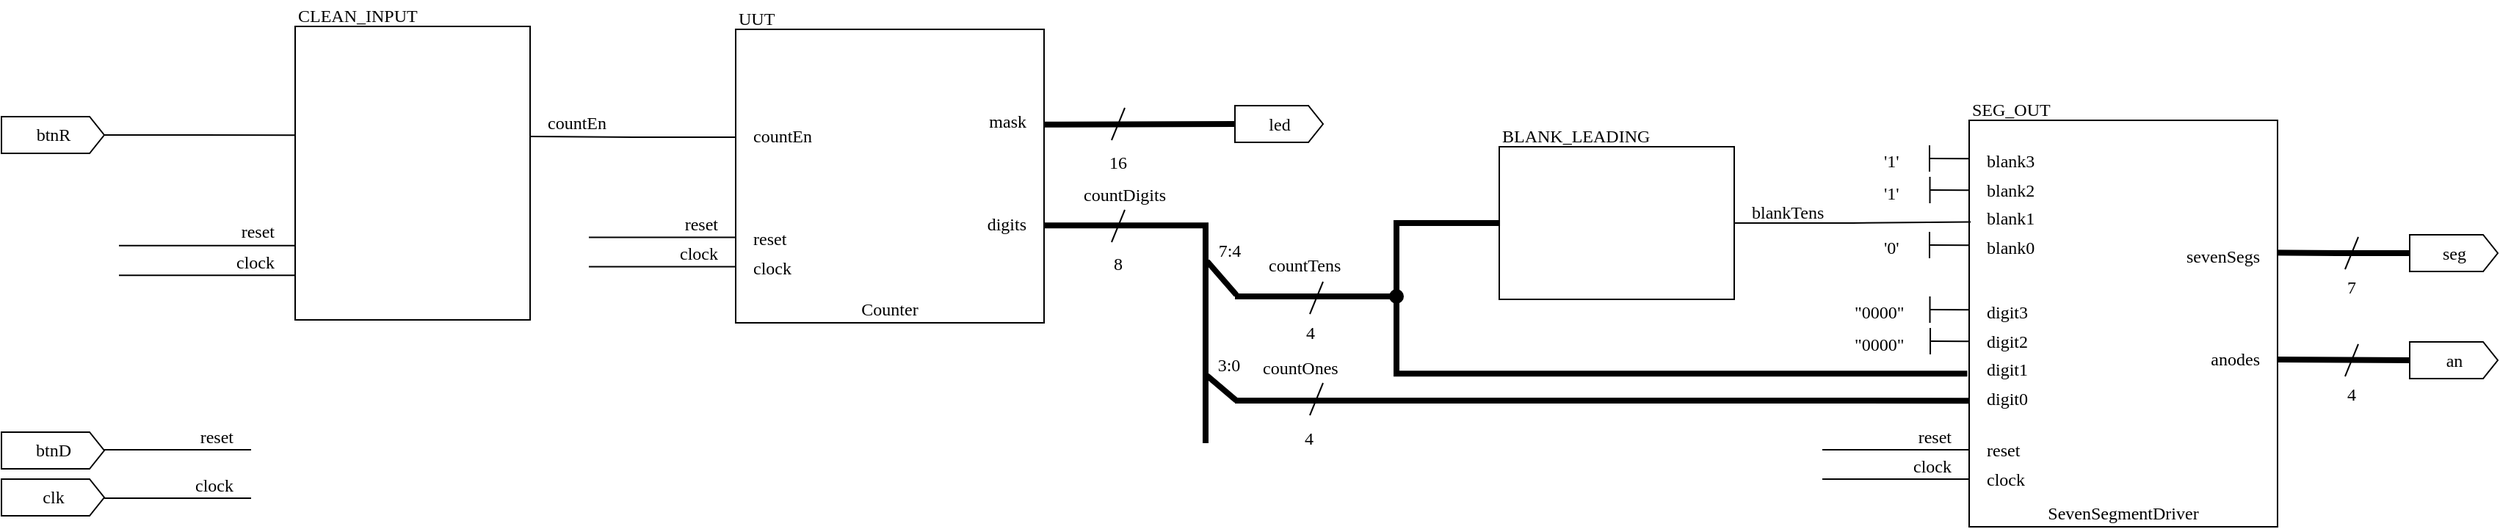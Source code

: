 <mxfile version="26.0.9">
  <diagram name="Page-1" id="qsbnJeBw_hMP2xTk_HLg">
    <mxGraphModel dx="472" dy="827" grid="1" gridSize="10" guides="1" tooltips="1" connect="1" arrows="1" fold="1" page="1" pageScale="1" pageWidth="850" pageHeight="1100" math="0" shadow="0">
      <root>
        <mxCell id="0" />
        <mxCell id="1" parent="0" />
        <mxCell id="AATds2I5sKl3luiFkeHi-94" style="edgeStyle=orthogonalEdgeStyle;rounded=0;orthogonalLoop=1;jettySize=auto;html=1;exitX=0;exitY=0.5;exitDx=0;exitDy=0;exitPerimeter=0;entryX=1;entryY=0.48;entryDx=0;entryDy=0;entryPerimeter=0;endArrow=none;endFill=0;strokeWidth=4;fontStyle=0" parent="1" source="AATds2I5sKl3luiFkeHi-92" edge="1">
          <mxGeometry relative="1" as="geometry">
            <mxPoint x="1590" y="282.96" as="targetPoint" />
          </mxGeometry>
        </mxCell>
        <mxCell id="AATds2I5sKl3luiFkeHi-95" style="edgeStyle=orthogonalEdgeStyle;rounded=0;orthogonalLoop=1;jettySize=auto;html=1;exitX=0;exitY=0.5;exitDx=0;exitDy=0;exitPerimeter=0;entryX=0.952;entryY=0.217;entryDx=0;entryDy=0;entryPerimeter=0;endArrow=none;endFill=0;strokeWidth=4;fontStyle=0" parent="1" source="AATds2I5sKl3luiFkeHi-91" edge="1">
          <mxGeometry relative="1" as="geometry">
            <mxPoint x="1579.92" y="210.109" as="targetPoint" />
          </mxGeometry>
        </mxCell>
        <mxCell id="AATds2I5sKl3luiFkeHi-2" value="" style="rounded=0;whiteSpace=wrap;html=1;fontStyle=0" parent="1" vertex="1">
          <mxGeometry x="540" y="58" width="210" height="200" as="geometry" />
        </mxCell>
        <mxCell id="AATds2I5sKl3luiFkeHi-3" value="UUT" style="text;html=1;align=left;verticalAlign=bottom;whiteSpace=wrap;rounded=0;fontFamily=Lucida Console;fontStyle=0" parent="1" vertex="1">
          <mxGeometry x="540" y="40" width="210" height="20" as="geometry" />
        </mxCell>
        <mxCell id="AATds2I5sKl3luiFkeHi-4" value="Counter" style="text;html=1;align=center;verticalAlign=bottom;whiteSpace=wrap;rounded=0;fontFamily=Lucida Console;fontStyle=0" parent="1" vertex="1">
          <mxGeometry x="540" y="238" width="210" height="20" as="geometry" />
        </mxCell>
        <mxCell id="AATds2I5sKl3luiFkeHi-5" value="countEn" style="text;html=1;align=left;verticalAlign=bottom;whiteSpace=wrap;rounded=0;fontFamily=Lucida Console;fontStyle=0" parent="1" vertex="1">
          <mxGeometry x="550" y="120" width="50" height="20" as="geometry" />
        </mxCell>
        <mxCell id="AATds2I5sKl3luiFkeHi-7" value="clock" style="text;html=1;align=left;verticalAlign=bottom;whiteSpace=wrap;rounded=0;fontFamily=Lucida Console;fontStyle=0" parent="1" vertex="1">
          <mxGeometry x="550" y="210" width="50" height="20" as="geometry" />
        </mxCell>
        <mxCell id="AATds2I5sKl3luiFkeHi-8" value="reset" style="text;html=1;align=left;verticalAlign=bottom;whiteSpace=wrap;rounded=0;fontFamily=Lucida Console;fontStyle=0" parent="1" vertex="1">
          <mxGeometry x="550" y="190" width="50" height="20" as="geometry" />
        </mxCell>
        <mxCell id="AATds2I5sKl3luiFkeHi-9" value="" style="endArrow=none;html=1;rounded=0;fontStyle=0" parent="1" edge="1">
          <mxGeometry width="50" height="50" relative="1" as="geometry">
            <mxPoint x="440" y="199.75" as="sourcePoint" />
            <mxPoint x="540" y="199.75" as="targetPoint" />
            <Array as="points">
              <mxPoint x="450" y="199.75" />
            </Array>
          </mxGeometry>
        </mxCell>
        <mxCell id="AATds2I5sKl3luiFkeHi-10" value="reset" style="text;html=1;align=right;verticalAlign=bottom;whiteSpace=wrap;rounded=0;fontFamily=Lucida Console;fontStyle=0" parent="1" vertex="1">
          <mxGeometry x="460" y="179.75" width="70" height="20" as="geometry" />
        </mxCell>
        <mxCell id="AATds2I5sKl3luiFkeHi-11" value="" style="endArrow=none;html=1;rounded=0;fontStyle=0" parent="1" edge="1">
          <mxGeometry width="50" height="50" relative="1" as="geometry">
            <mxPoint x="440" y="219.75" as="sourcePoint" />
            <mxPoint x="540" y="219.75" as="targetPoint" />
            <Array as="points">
              <mxPoint x="450" y="219.75" />
            </Array>
          </mxGeometry>
        </mxCell>
        <mxCell id="AATds2I5sKl3luiFkeHi-12" value="clock" style="text;html=1;align=right;verticalAlign=bottom;whiteSpace=wrap;rounded=0;fontFamily=Lucida Console;fontStyle=0" parent="1" vertex="1">
          <mxGeometry x="460" y="199.75" width="70" height="20" as="geometry" />
        </mxCell>
        <mxCell id="AATds2I5sKl3luiFkeHi-13" value="digits" style="text;html=1;align=right;verticalAlign=bottom;whiteSpace=wrap;rounded=0;fontFamily=Lucida Console;fontStyle=0" parent="1" vertex="1">
          <mxGeometry x="690" y="180" width="50" height="20" as="geometry" />
        </mxCell>
        <mxCell id="AATds2I5sKl3luiFkeHi-14" value="mask" style="text;html=1;align=right;verticalAlign=bottom;whiteSpace=wrap;rounded=0;fontFamily=Lucida Console;fontStyle=0" parent="1" vertex="1">
          <mxGeometry x="690" y="110" width="50" height="20" as="geometry" />
        </mxCell>
        <mxCell id="AATds2I5sKl3luiFkeHi-15" value="btnR" style="html=1;shadow=0;dashed=0;align=center;verticalAlign=middle;shape=mxgraph.arrows2.arrow;dy=0;dx=10;notch=0;fontFamily=Lucida Console;fontStyle=0" parent="1" vertex="1">
          <mxGeometry x="40" y="117.5" width="70" height="25" as="geometry" />
        </mxCell>
        <mxCell id="AATds2I5sKl3luiFkeHi-17" style="edgeStyle=orthogonalEdgeStyle;rounded=0;orthogonalLoop=1;jettySize=auto;html=1;exitX=1;exitY=0.5;exitDx=0;exitDy=0;exitPerimeter=0;entryX=0;entryY=0.373;entryDx=0;entryDy=0;entryPerimeter=0;endArrow=none;endFill=0;fontStyle=0" parent="1" source="AATds2I5sKl3luiFkeHi-15" edge="1">
          <mxGeometry relative="1" as="geometry">
            <mxPoint x="240" y="130.1" as="targetPoint" />
          </mxGeometry>
        </mxCell>
        <mxCell id="AATds2I5sKl3luiFkeHi-18" value="" style="endArrow=none;html=1;rounded=0;fontStyle=0" parent="1" edge="1">
          <mxGeometry width="50" height="50" relative="1" as="geometry">
            <mxPoint x="110" y="344.5" as="sourcePoint" />
            <mxPoint x="210" y="344.5" as="targetPoint" />
            <Array as="points">
              <mxPoint x="120" y="344.5" />
            </Array>
          </mxGeometry>
        </mxCell>
        <mxCell id="AATds2I5sKl3luiFkeHi-19" value="reset" style="text;html=1;align=right;verticalAlign=bottom;whiteSpace=wrap;rounded=0;fontFamily=Lucida Console;fontStyle=0" parent="1" vertex="1">
          <mxGeometry x="130" y="324.5" width="70" height="20" as="geometry" />
        </mxCell>
        <mxCell id="AATds2I5sKl3luiFkeHi-20" value="" style="endArrow=none;html=1;rounded=0;fontStyle=0" parent="1" edge="1">
          <mxGeometry width="50" height="50" relative="1" as="geometry">
            <mxPoint x="110" y="377.5" as="sourcePoint" />
            <mxPoint x="210" y="377.5" as="targetPoint" />
            <Array as="points">
              <mxPoint x="120" y="377.5" />
            </Array>
          </mxGeometry>
        </mxCell>
        <mxCell id="AATds2I5sKl3luiFkeHi-21" value="clock" style="text;html=1;align=right;verticalAlign=bottom;whiteSpace=wrap;rounded=0;fontFamily=Lucida Console;fontStyle=0" parent="1" vertex="1">
          <mxGeometry x="130" y="357.5" width="70" height="20" as="geometry" />
        </mxCell>
        <mxCell id="AATds2I5sKl3luiFkeHi-22" value="btnD" style="html=1;shadow=0;dashed=0;align=center;verticalAlign=middle;shape=mxgraph.arrows2.arrow;dy=0;dx=10;notch=0;fontFamily=Lucida Console;fontStyle=0" parent="1" vertex="1">
          <mxGeometry x="40" y="332.5" width="70" height="25" as="geometry" />
        </mxCell>
        <mxCell id="AATds2I5sKl3luiFkeHi-23" value="clk" style="html=1;shadow=0;dashed=0;align=center;verticalAlign=middle;shape=mxgraph.arrows2.arrow;dy=0;dx=10;notch=0;fontFamily=Lucida Console;fontStyle=0" parent="1" vertex="1">
          <mxGeometry x="40" y="364.5" width="70" height="25" as="geometry" />
        </mxCell>
        <mxCell id="AATds2I5sKl3luiFkeHi-24" value="" style="endArrow=none;html=1;rounded=0;strokeWidth=4;edgeStyle=elbowEdgeStyle;fontStyle=0" parent="1" edge="1">
          <mxGeometry width="50" height="50" relative="1" as="geometry">
            <mxPoint x="750" y="191.57" as="sourcePoint" />
            <mxPoint x="860" y="340" as="targetPoint" />
            <Array as="points">
              <mxPoint x="860" y="270" />
            </Array>
          </mxGeometry>
        </mxCell>
        <mxCell id="AATds2I5sKl3luiFkeHi-25" value="countDigits" style="text;html=1;align=center;verticalAlign=bottom;whiteSpace=wrap;rounded=0;fontFamily=Lucida Console;fontStyle=0" parent="1" vertex="1">
          <mxGeometry x="750" y="160" width="110" height="20" as="geometry" />
        </mxCell>
        <mxCell id="AATds2I5sKl3luiFkeHi-27" value="8" style="text;html=1;align=center;verticalAlign=bottom;whiteSpace=wrap;rounded=0;fontFamily=Lucida Console;fontStyle=0" parent="1" vertex="1">
          <mxGeometry x="770" y="206.75" width="61" height="20" as="geometry" />
        </mxCell>
        <mxCell id="AATds2I5sKl3luiFkeHi-28" value="" style="endArrow=none;html=1;rounded=0;strokeWidth=4;entryX=0;entryY=0.5;entryDx=0;entryDy=0;entryPerimeter=0;fontStyle=0" parent="1" target="AATds2I5sKl3luiFkeHi-33" edge="1">
          <mxGeometry width="50" height="50" relative="1" as="geometry">
            <mxPoint x="750" y="122.82" as="sourcePoint" />
            <mxPoint x="850" y="122.82" as="targetPoint" />
            <Array as="points">
              <mxPoint x="760" y="122.82" />
            </Array>
          </mxGeometry>
        </mxCell>
        <mxCell id="AATds2I5sKl3luiFkeHi-31" value="16" style="text;html=1;align=center;verticalAlign=bottom;whiteSpace=wrap;rounded=0;fontFamily=Lucida Console;fontStyle=0" parent="1" vertex="1">
          <mxGeometry x="770" y="138" width="61" height="20" as="geometry" />
        </mxCell>
        <mxCell id="AATds2I5sKl3luiFkeHi-33" value="led" style="html=1;shadow=0;dashed=0;align=center;verticalAlign=middle;shape=mxgraph.arrows2.arrow;dy=0;dx=10;notch=0;fontFamily=Lucida Console;fontStyle=0" parent="1" vertex="1">
          <mxGeometry x="880" y="110" width="60" height="25" as="geometry" />
        </mxCell>
        <mxCell id="AATds2I5sKl3luiFkeHi-35" value="" style="endArrow=none;html=1;rounded=0;strokeWidth=4;fontStyle=0" parent="1" edge="1">
          <mxGeometry width="50" height="50" relative="1" as="geometry">
            <mxPoint x="861" y="216" as="sourcePoint" />
            <mxPoint x="881" y="239" as="targetPoint" />
          </mxGeometry>
        </mxCell>
        <mxCell id="AATds2I5sKl3luiFkeHi-36" value="" style="endArrow=none;html=1;rounded=0;strokeWidth=4;fontStyle=0" parent="1" edge="1">
          <mxGeometry width="50" height="50" relative="1" as="geometry">
            <mxPoint x="861" y="294" as="sourcePoint" />
            <mxPoint x="881" y="311" as="targetPoint" />
          </mxGeometry>
        </mxCell>
        <mxCell id="AATds2I5sKl3luiFkeHi-37" value="" style="endArrow=none;html=1;rounded=0;strokeWidth=4;entryX=-0.006;entryY=0.623;entryDx=0;entryDy=0;edgeStyle=elbowEdgeStyle;entryPerimeter=0;fontStyle=0" parent="1" target="AATds2I5sKl3luiFkeHi-49" edge="1">
          <mxGeometry width="50" height="50" relative="1" as="geometry">
            <mxPoint x="880" y="240" as="sourcePoint" />
            <mxPoint x="1010" y="261" as="targetPoint" />
            <Array as="points">
              <mxPoint x="990" y="293" />
            </Array>
          </mxGeometry>
        </mxCell>
        <mxCell id="AATds2I5sKl3luiFkeHi-39" value="4" style="text;html=1;align=center;verticalAlign=bottom;whiteSpace=wrap;rounded=0;fontFamily=Lucida Console;fontStyle=0" parent="1" vertex="1">
          <mxGeometry x="901" y="254" width="61" height="20" as="geometry" />
        </mxCell>
        <mxCell id="AATds2I5sKl3luiFkeHi-40" value="" style="endArrow=none;html=1;rounded=0;strokeWidth=4;entryX=0.006;entryY=0.69;entryDx=0;entryDy=0;entryPerimeter=0;edgeStyle=elbowEdgeStyle;fontStyle=0" parent="1" target="AATds2I5sKl3luiFkeHi-49" edge="1">
          <mxGeometry width="50" height="50" relative="1" as="geometry">
            <mxPoint x="880" y="311" as="sourcePoint" />
            <mxPoint x="1009" y="333" as="targetPoint" />
            <Array as="points">
              <mxPoint x="1250" y="350" />
            </Array>
          </mxGeometry>
        </mxCell>
        <mxCell id="AATds2I5sKl3luiFkeHi-42" value="4" style="text;html=1;align=center;verticalAlign=bottom;whiteSpace=wrap;rounded=0;fontFamily=Lucida Console;fontStyle=0" parent="1" vertex="1">
          <mxGeometry x="900" y="326" width="61" height="20" as="geometry" />
        </mxCell>
        <mxCell id="AATds2I5sKl3luiFkeHi-43" value="countTens" style="text;html=1;align=left;verticalAlign=bottom;whiteSpace=wrap;rounded=0;fontFamily=Lucida Console;fontStyle=0" parent="1" vertex="1">
          <mxGeometry x="901" y="208" width="70" height="20" as="geometry" />
        </mxCell>
        <mxCell id="AATds2I5sKl3luiFkeHi-44" value="countOnes" style="text;html=1;align=left;verticalAlign=bottom;whiteSpace=wrap;rounded=0;fontFamily=Lucida Console;fontStyle=0" parent="1" vertex="1">
          <mxGeometry x="896.5" y="278" width="70" height="20" as="geometry" />
        </mxCell>
        <mxCell id="AATds2I5sKl3luiFkeHi-45" value="" style="endArrow=oval;html=1;rounded=0;edgeStyle=orthogonalEdgeStyle;startArrow=none;startFill=0;endFill=1;strokeWidth=4;exitX=0;exitY=0.5;exitDx=0;exitDy=0;fontStyle=0" parent="1" source="AATds2I5sKl3luiFkeHi-47" edge="1">
          <mxGeometry width="50" height="50" relative="1" as="geometry">
            <mxPoint x="1020" y="420" as="sourcePoint" />
            <mxPoint x="990" y="240" as="targetPoint" />
            <Array as="points">
              <mxPoint x="990" y="190" />
            </Array>
          </mxGeometry>
        </mxCell>
        <mxCell id="AATds2I5sKl3luiFkeHi-47" value="" style="rounded=0;whiteSpace=wrap;html=1;fontStyle=0" parent="1" vertex="1">
          <mxGeometry x="1060" y="138" width="160" height="104" as="geometry" />
        </mxCell>
        <mxCell id="AATds2I5sKl3luiFkeHi-48" value="BLANK_LEADING" style="text;html=1;align=left;verticalAlign=bottom;whiteSpace=wrap;rounded=0;fontFamily=Lucida Console;fontStyle=0" parent="1" vertex="1">
          <mxGeometry x="1060" y="120" width="160" height="20" as="geometry" />
        </mxCell>
        <mxCell id="AATds2I5sKl3luiFkeHi-49" value="" style="rounded=0;whiteSpace=wrap;html=1;fontStyle=0" parent="1" vertex="1">
          <mxGeometry x="1380" y="120" width="210" height="277" as="geometry" />
        </mxCell>
        <mxCell id="AATds2I5sKl3luiFkeHi-50" value="SEG_OUT" style="text;html=1;align=left;verticalAlign=bottom;whiteSpace=wrap;rounded=0;fontFamily=Lucida Console;fontStyle=0" parent="1" vertex="1">
          <mxGeometry x="1380" y="102" width="210" height="20" as="geometry" />
        </mxCell>
        <mxCell id="AATds2I5sKl3luiFkeHi-51" value="SevenSegmentDriver" style="text;html=1;align=center;verticalAlign=bottom;whiteSpace=wrap;rounded=0;fontFamily=Lucida Console;fontStyle=0" parent="1" vertex="1">
          <mxGeometry x="1380" y="377" width="210" height="20" as="geometry" />
        </mxCell>
        <mxCell id="AATds2I5sKl3luiFkeHi-52" value="digit3" style="text;html=1;align=left;verticalAlign=bottom;whiteSpace=wrap;rounded=0;fontFamily=Lucida Console;fontStyle=0" parent="1" vertex="1">
          <mxGeometry x="1390" y="240" width="50" height="20" as="geometry" />
        </mxCell>
        <mxCell id="AATds2I5sKl3luiFkeHi-53" value="clock" style="text;html=1;align=left;verticalAlign=bottom;whiteSpace=wrap;rounded=0;fontFamily=Lucida Console;fontStyle=0" parent="1" vertex="1">
          <mxGeometry x="1390" y="353.81" width="50" height="20" as="geometry" />
        </mxCell>
        <mxCell id="AATds2I5sKl3luiFkeHi-54" value="reset" style="text;html=1;align=left;verticalAlign=bottom;whiteSpace=wrap;rounded=0;fontFamily=Lucida Console;fontStyle=0" parent="1" vertex="1">
          <mxGeometry x="1390" y="333.81" width="50" height="20" as="geometry" />
        </mxCell>
        <mxCell id="AATds2I5sKl3luiFkeHi-55" value="anodes" style="text;html=1;align=right;verticalAlign=bottom;whiteSpace=wrap;rounded=0;fontFamily=Lucida Console;fontStyle=0" parent="1" vertex="1">
          <mxGeometry x="1530" y="272" width="50" height="20" as="geometry" />
        </mxCell>
        <mxCell id="AATds2I5sKl3luiFkeHi-56" value="sevenSegs" style="text;html=1;align=right;verticalAlign=bottom;whiteSpace=wrap;rounded=0;fontFamily=Lucida Console;fontStyle=0" parent="1" vertex="1">
          <mxGeometry x="1500" y="202" width="80" height="20" as="geometry" />
        </mxCell>
        <mxCell id="AATds2I5sKl3luiFkeHi-57" value="digit2" style="text;html=1;align=left;verticalAlign=bottom;whiteSpace=wrap;rounded=0;fontFamily=Lucida Console;fontStyle=0" parent="1" vertex="1">
          <mxGeometry x="1390" y="260" width="50" height="20" as="geometry" />
        </mxCell>
        <mxCell id="AATds2I5sKl3luiFkeHi-58" value="digit1" style="text;html=1;align=left;verticalAlign=bottom;whiteSpace=wrap;rounded=0;fontFamily=Lucida Console;fontStyle=0" parent="1" vertex="1">
          <mxGeometry x="1390" y="279" width="50" height="20" as="geometry" />
        </mxCell>
        <mxCell id="AATds2I5sKl3luiFkeHi-59" value="digit0" style="text;html=1;align=left;verticalAlign=bottom;whiteSpace=wrap;rounded=0;fontFamily=Lucida Console;fontStyle=0" parent="1" vertex="1">
          <mxGeometry x="1390" y="299" width="50" height="20" as="geometry" />
        </mxCell>
        <mxCell id="AATds2I5sKl3luiFkeHi-60" value="blank3" style="text;html=1;align=left;verticalAlign=bottom;whiteSpace=wrap;rounded=0;fontFamily=Lucida Console;fontStyle=0" parent="1" vertex="1">
          <mxGeometry x="1390" y="137" width="50" height="20" as="geometry" />
        </mxCell>
        <mxCell id="AATds2I5sKl3luiFkeHi-61" value="blank2" style="text;html=1;align=left;verticalAlign=bottom;whiteSpace=wrap;rounded=0;fontFamily=Lucida Console;fontStyle=0" parent="1" vertex="1">
          <mxGeometry x="1390" y="157" width="50" height="20" as="geometry" />
        </mxCell>
        <mxCell id="AATds2I5sKl3luiFkeHi-62" value="blank1" style="text;html=1;align=left;verticalAlign=bottom;whiteSpace=wrap;rounded=0;fontFamily=Lucida Console;fontStyle=0" parent="1" vertex="1">
          <mxGeometry x="1390" y="176" width="50" height="20" as="geometry" />
        </mxCell>
        <mxCell id="AATds2I5sKl3luiFkeHi-63" value="blank0" style="text;html=1;align=left;verticalAlign=bottom;whiteSpace=wrap;rounded=0;fontFamily=Lucida Console;fontStyle=0" parent="1" vertex="1">
          <mxGeometry x="1390" y="196" width="50" height="20" as="geometry" />
        </mxCell>
        <mxCell id="AATds2I5sKl3luiFkeHi-64" value="" style="endArrow=none;html=1;rounded=0;fontStyle=0" parent="1" edge="1">
          <mxGeometry width="50" height="50" relative="1" as="geometry">
            <mxPoint x="1280" y="344.5" as="sourcePoint" />
            <mxPoint x="1380" y="344.5" as="targetPoint" />
            <Array as="points">
              <mxPoint x="1290" y="344.5" />
            </Array>
          </mxGeometry>
        </mxCell>
        <mxCell id="AATds2I5sKl3luiFkeHi-65" value="reset" style="text;html=1;align=right;verticalAlign=bottom;whiteSpace=wrap;rounded=0;fontFamily=Lucida Console;fontStyle=0" parent="1" vertex="1">
          <mxGeometry x="1300" y="324.5" width="70" height="20" as="geometry" />
        </mxCell>
        <mxCell id="AATds2I5sKl3luiFkeHi-66" value="" style="endArrow=none;html=1;rounded=0;fontStyle=0" parent="1" edge="1">
          <mxGeometry width="50" height="50" relative="1" as="geometry">
            <mxPoint x="1280" y="364.5" as="sourcePoint" />
            <mxPoint x="1380" y="364.5" as="targetPoint" />
            <Array as="points">
              <mxPoint x="1290" y="364.5" />
            </Array>
          </mxGeometry>
        </mxCell>
        <mxCell id="AATds2I5sKl3luiFkeHi-67" value="clock" style="text;html=1;align=right;verticalAlign=bottom;whiteSpace=wrap;rounded=0;fontFamily=Lucida Console;fontStyle=0" parent="1" vertex="1">
          <mxGeometry x="1300" y="344.5" width="70" height="20" as="geometry" />
        </mxCell>
        <mxCell id="AATds2I5sKl3luiFkeHi-68" value="" style="endArrow=none;html=1;rounded=0;entryX=-0.006;entryY=0.419;entryDx=0;entryDy=0;entryPerimeter=0;fontStyle=0" parent="1" edge="1">
          <mxGeometry width="50" height="50" relative="1" as="geometry">
            <mxPoint x="1353" y="146" as="sourcePoint" />
            <mxPoint x="1379.74" y="146.063" as="targetPoint" />
          </mxGeometry>
        </mxCell>
        <mxCell id="AATds2I5sKl3luiFkeHi-69" value="" style="endArrow=none;html=1;rounded=0;fontStyle=0" parent="1" edge="1">
          <mxGeometry width="50" height="50" relative="1" as="geometry">
            <mxPoint x="1353" y="155" as="sourcePoint" />
            <mxPoint x="1353" y="137" as="targetPoint" />
          </mxGeometry>
        </mxCell>
        <mxCell id="AATds2I5sKl3luiFkeHi-70" value="&#39;1&#39;" style="text;html=1;align=left;verticalAlign=bottom;whiteSpace=wrap;rounded=0;fontFamily=Lucida Console;fontStyle=0" parent="1" vertex="1">
          <mxGeometry x="1320" y="137" width="30" height="20" as="geometry" />
        </mxCell>
        <mxCell id="AATds2I5sKl3luiFkeHi-71" value="" style="endArrow=none;html=1;rounded=0;entryX=-0.006;entryY=0.419;entryDx=0;entryDy=0;entryPerimeter=0;fontStyle=0" parent="1" edge="1">
          <mxGeometry width="50" height="50" relative="1" as="geometry">
            <mxPoint x="1353.26" y="167.5" as="sourcePoint" />
            <mxPoint x="1380.0" y="167.563" as="targetPoint" />
          </mxGeometry>
        </mxCell>
        <mxCell id="AATds2I5sKl3luiFkeHi-72" value="" style="endArrow=none;html=1;rounded=0;fontStyle=0" parent="1" edge="1">
          <mxGeometry width="50" height="50" relative="1" as="geometry">
            <mxPoint x="1353.26" y="176.5" as="sourcePoint" />
            <mxPoint x="1353.26" y="158.5" as="targetPoint" />
          </mxGeometry>
        </mxCell>
        <mxCell id="AATds2I5sKl3luiFkeHi-73" value="&#39;1&#39;" style="text;html=1;align=left;verticalAlign=bottom;whiteSpace=wrap;rounded=0;fontFamily=Lucida Console;fontStyle=0" parent="1" vertex="1">
          <mxGeometry x="1320.26" y="158.5" width="30" height="20" as="geometry" />
        </mxCell>
        <mxCell id="AATds2I5sKl3luiFkeHi-74" value="" style="endArrow=none;html=1;rounded=0;entryX=-0.006;entryY=0.419;entryDx=0;entryDy=0;entryPerimeter=0;fontStyle=0" parent="1" edge="1">
          <mxGeometry width="50" height="50" relative="1" as="geometry">
            <mxPoint x="1353" y="205" as="sourcePoint" />
            <mxPoint x="1379.74" y="205.063" as="targetPoint" />
          </mxGeometry>
        </mxCell>
        <mxCell id="AATds2I5sKl3luiFkeHi-75" value="" style="endArrow=none;html=1;rounded=0;fontStyle=0" parent="1" edge="1">
          <mxGeometry width="50" height="50" relative="1" as="geometry">
            <mxPoint x="1353" y="214" as="sourcePoint" />
            <mxPoint x="1353" y="196" as="targetPoint" />
          </mxGeometry>
        </mxCell>
        <mxCell id="AATds2I5sKl3luiFkeHi-76" value="&#39;0&#39;" style="text;html=1;align=left;verticalAlign=bottom;whiteSpace=wrap;rounded=0;fontFamily=Lucida Console;fontStyle=0" parent="1" vertex="1">
          <mxGeometry x="1320" y="196" width="30" height="20" as="geometry" />
        </mxCell>
        <mxCell id="AATds2I5sKl3luiFkeHi-77" style="edgeStyle=orthogonalEdgeStyle;rounded=0;orthogonalLoop=1;jettySize=auto;html=1;exitX=1;exitY=0.5;exitDx=0;exitDy=0;entryX=0.005;entryY=0.575;entryDx=0;entryDy=0;entryPerimeter=0;endArrow=none;endFill=0;fontStyle=0" parent="1" source="AATds2I5sKl3luiFkeHi-47" edge="1">
          <mxGeometry relative="1" as="geometry">
            <mxPoint x="1381.05" y="189.275" as="targetPoint" />
          </mxGeometry>
        </mxCell>
        <mxCell id="AATds2I5sKl3luiFkeHi-84" value="" style="endArrow=none;html=1;rounded=0;entryX=-0.006;entryY=0.419;entryDx=0;entryDy=0;entryPerimeter=0;fontStyle=0" parent="1" edge="1">
          <mxGeometry width="50" height="50" relative="1" as="geometry">
            <mxPoint x="1353.26" y="249" as="sourcePoint" />
            <mxPoint x="1380.0" y="249.063" as="targetPoint" />
          </mxGeometry>
        </mxCell>
        <mxCell id="AATds2I5sKl3luiFkeHi-85" value="" style="endArrow=none;html=1;rounded=0;fontStyle=0" parent="1" edge="1">
          <mxGeometry width="50" height="50" relative="1" as="geometry">
            <mxPoint x="1353.26" y="258" as="sourcePoint" />
            <mxPoint x="1353.26" y="240" as="targetPoint" />
          </mxGeometry>
        </mxCell>
        <mxCell id="AATds2I5sKl3luiFkeHi-86" value="&quot;0000&quot;" style="text;html=1;align=left;verticalAlign=bottom;whiteSpace=wrap;rounded=0;fontFamily=Lucida Console;fontStyle=0" parent="1" vertex="1">
          <mxGeometry x="1300" y="240" width="50.26" height="20" as="geometry" />
        </mxCell>
        <mxCell id="AATds2I5sKl3luiFkeHi-87" value="" style="endArrow=none;html=1;rounded=0;entryX=-0.006;entryY=0.419;entryDx=0;entryDy=0;entryPerimeter=0;fontStyle=0" parent="1" edge="1">
          <mxGeometry width="50" height="50" relative="1" as="geometry">
            <mxPoint x="1353.52" y="270.5" as="sourcePoint" />
            <mxPoint x="1380.26" y="270.563" as="targetPoint" />
          </mxGeometry>
        </mxCell>
        <mxCell id="AATds2I5sKl3luiFkeHi-88" value="" style="endArrow=none;html=1;rounded=0;fontStyle=0" parent="1" edge="1">
          <mxGeometry width="50" height="50" relative="1" as="geometry">
            <mxPoint x="1353.52" y="279.5" as="sourcePoint" />
            <mxPoint x="1353.52" y="261.5" as="targetPoint" />
          </mxGeometry>
        </mxCell>
        <mxCell id="AATds2I5sKl3luiFkeHi-89" value="&quot;0000&quot;" style="text;html=1;align=left;verticalAlign=bottom;whiteSpace=wrap;rounded=0;fontFamily=Lucida Console;fontStyle=0" parent="1" vertex="1">
          <mxGeometry x="1300" y="261.5" width="50.52" height="20" as="geometry" />
        </mxCell>
        <mxCell id="AATds2I5sKl3luiFkeHi-90" value="blankTens" style="text;html=1;align=left;verticalAlign=bottom;whiteSpace=wrap;rounded=0;fontFamily=Lucida Console;fontStyle=0" parent="1" vertex="1">
          <mxGeometry x="1230" y="172" width="50.26" height="20" as="geometry" />
        </mxCell>
        <mxCell id="AATds2I5sKl3luiFkeHi-91" value="seg" style="html=1;shadow=0;dashed=0;align=center;verticalAlign=middle;shape=mxgraph.arrows2.arrow;dy=0;dx=10;notch=0;fontFamily=Lucida Console;fontStyle=0" parent="1" vertex="1">
          <mxGeometry x="1680" y="198" width="60" height="25" as="geometry" />
        </mxCell>
        <mxCell id="AATds2I5sKl3luiFkeHi-92" value="an" style="html=1;shadow=0;dashed=0;align=center;verticalAlign=middle;shape=mxgraph.arrows2.arrow;dy=0;dx=10;notch=0;fontFamily=Lucida Console;fontStyle=0" parent="1" vertex="1">
          <mxGeometry x="1680" y="271" width="60" height="25" as="geometry" />
        </mxCell>
        <mxCell id="AATds2I5sKl3luiFkeHi-97" value="4" style="text;html=1;align=center;verticalAlign=bottom;whiteSpace=wrap;rounded=0;fontFamily=Lucida Console;fontStyle=0" parent="1" vertex="1">
          <mxGeometry x="1610" y="296" width="61" height="20" as="geometry" />
        </mxCell>
        <mxCell id="AATds2I5sKl3luiFkeHi-99" value="7" style="text;html=1;align=center;verticalAlign=bottom;whiteSpace=wrap;rounded=0;fontFamily=Lucida Console;fontStyle=0" parent="1" vertex="1">
          <mxGeometry x="1610" y="223" width="61" height="20" as="geometry" />
        </mxCell>
        <mxCell id="LQGJWqhdvz3SOWZLcNF4-4" value="" style="endArrow=none;html=1;rounded=0;strokeWidth=1;fontStyle=0" parent="1" edge="1">
          <mxGeometry width="50" height="50" relative="1" as="geometry">
            <mxPoint x="796" y="133.5" as="sourcePoint" />
            <mxPoint x="805" y="111.5" as="targetPoint" />
          </mxGeometry>
        </mxCell>
        <mxCell id="LQGJWqhdvz3SOWZLcNF4-5" value="" style="endArrow=none;html=1;rounded=0;strokeWidth=1;fontStyle=0;align=center;" parent="1" edge="1">
          <mxGeometry width="50" height="50" relative="1" as="geometry">
            <mxPoint x="796" y="203" as="sourcePoint" />
            <mxPoint x="805" y="181" as="targetPoint" />
          </mxGeometry>
        </mxCell>
        <mxCell id="LQGJWqhdvz3SOWZLcNF4-6" value="" style="endArrow=none;html=1;rounded=0;strokeWidth=1;fontStyle=0" parent="1" edge="1">
          <mxGeometry width="50" height="50" relative="1" as="geometry">
            <mxPoint x="931" y="252" as="sourcePoint" />
            <mxPoint x="940" y="230" as="targetPoint" />
          </mxGeometry>
        </mxCell>
        <mxCell id="LQGJWqhdvz3SOWZLcNF4-7" value="" style="endArrow=none;html=1;rounded=0;strokeWidth=1;fontStyle=0" parent="1" edge="1">
          <mxGeometry width="50" height="50" relative="1" as="geometry">
            <mxPoint x="931" y="321" as="sourcePoint" />
            <mxPoint x="940" y="299" as="targetPoint" />
          </mxGeometry>
        </mxCell>
        <mxCell id="LQGJWqhdvz3SOWZLcNF4-8" value="" style="endArrow=none;html=1;rounded=0;strokeWidth=1;fontStyle=0" parent="1" edge="1">
          <mxGeometry width="50" height="50" relative="1" as="geometry">
            <mxPoint x="1636" y="294.5" as="sourcePoint" />
            <mxPoint x="1645" y="272.5" as="targetPoint" />
          </mxGeometry>
        </mxCell>
        <mxCell id="LQGJWqhdvz3SOWZLcNF4-9" value="" style="endArrow=none;html=1;rounded=0;strokeWidth=1;fontStyle=0" parent="1" edge="1">
          <mxGeometry width="50" height="50" relative="1" as="geometry">
            <mxPoint x="1636" y="221.5" as="sourcePoint" />
            <mxPoint x="1645" y="199.5" as="targetPoint" />
          </mxGeometry>
        </mxCell>
        <mxCell id="LQGJWqhdvz3SOWZLcNF4-10" value="7:4" style="text;html=1;align=center;verticalAlign=bottom;whiteSpace=wrap;rounded=0;fontFamily=Lucida Console;fontStyle=0" parent="1" vertex="1">
          <mxGeometry x="860.5" y="198" width="31" height="20" as="geometry" />
        </mxCell>
        <mxCell id="LQGJWqhdvz3SOWZLcNF4-11" value="3:0" style="text;html=1;align=center;verticalAlign=bottom;whiteSpace=wrap;rounded=0;fontFamily=Lucida Console;fontStyle=0" parent="1" vertex="1">
          <mxGeometry x="860.5" y="276" width="30" height="20" as="geometry" />
        </mxCell>
        <mxCell id="hvoOG1kCv2wyB_p0JPni-1" style="edgeStyle=orthogonalEdgeStyle;rounded=0;orthogonalLoop=1;jettySize=auto;html=1;entryX=0;entryY=0.5;entryDx=0;entryDy=0;endArrow=none;endFill=0;fontStyle=0" edge="1" parent="1">
          <mxGeometry relative="1" as="geometry">
            <mxPoint x="540" y="131.5" as="targetPoint" />
            <mxPoint x="400" y="131" as="sourcePoint" />
          </mxGeometry>
        </mxCell>
        <mxCell id="hvoOG1kCv2wyB_p0JPni-2" value="" style="rounded=0;whiteSpace=wrap;html=1;fontStyle=0" vertex="1" parent="1">
          <mxGeometry x="240" y="56" width="160" height="200" as="geometry" />
        </mxCell>
        <mxCell id="hvoOG1kCv2wyB_p0JPni-3" value="CLEAN_INPUT" style="text;html=1;align=left;verticalAlign=bottom;whiteSpace=wrap;rounded=0;fontFamily=Lucida Console;fontStyle=0" vertex="1" parent="1">
          <mxGeometry x="240" y="38" width="160" height="20" as="geometry" />
        </mxCell>
        <mxCell id="hvoOG1kCv2wyB_p0JPni-4" value="&lt;span style=&quot;&quot;&gt;countEn&lt;/span&gt;" style="text;html=1;align=left;verticalAlign=bottom;whiteSpace=wrap;rounded=0;fontFamily=Lucida Console;fontStyle=0" vertex="1" parent="1">
          <mxGeometry x="410" y="111" width="70" height="20" as="geometry" />
        </mxCell>
        <mxCell id="hvoOG1kCv2wyB_p0JPni-5" value="reset" style="text;html=1;align=right;verticalAlign=bottom;whiteSpace=wrap;rounded=0;fontFamily=Lucida Console;spacingRight=12;" vertex="1" parent="1">
          <mxGeometry x="120" y="185.35" width="120" height="20" as="geometry" />
        </mxCell>
        <mxCell id="hvoOG1kCv2wyB_p0JPni-6" value="" style="endArrow=none;html=1;rounded=0;" edge="1" parent="1">
          <mxGeometry width="50" height="50" relative="1" as="geometry">
            <mxPoint x="120" y="205.35" as="sourcePoint" />
            <mxPoint x="240" y="205.35" as="targetPoint" />
          </mxGeometry>
        </mxCell>
        <mxCell id="hvoOG1kCv2wyB_p0JPni-7" value="clock" style="text;html=1;align=right;verticalAlign=bottom;whiteSpace=wrap;rounded=0;fontFamily=Lucida Console;spacingRight=12;" vertex="1" parent="1">
          <mxGeometry x="120" y="205.66" width="120" height="20" as="geometry" />
        </mxCell>
        <mxCell id="hvoOG1kCv2wyB_p0JPni-8" value="" style="endArrow=none;html=1;rounded=0;" edge="1" parent="1">
          <mxGeometry width="50" height="50" relative="1" as="geometry">
            <mxPoint x="120" y="225.66" as="sourcePoint" />
            <mxPoint x="240" y="225.66" as="targetPoint" />
          </mxGeometry>
        </mxCell>
      </root>
    </mxGraphModel>
  </diagram>
</mxfile>
